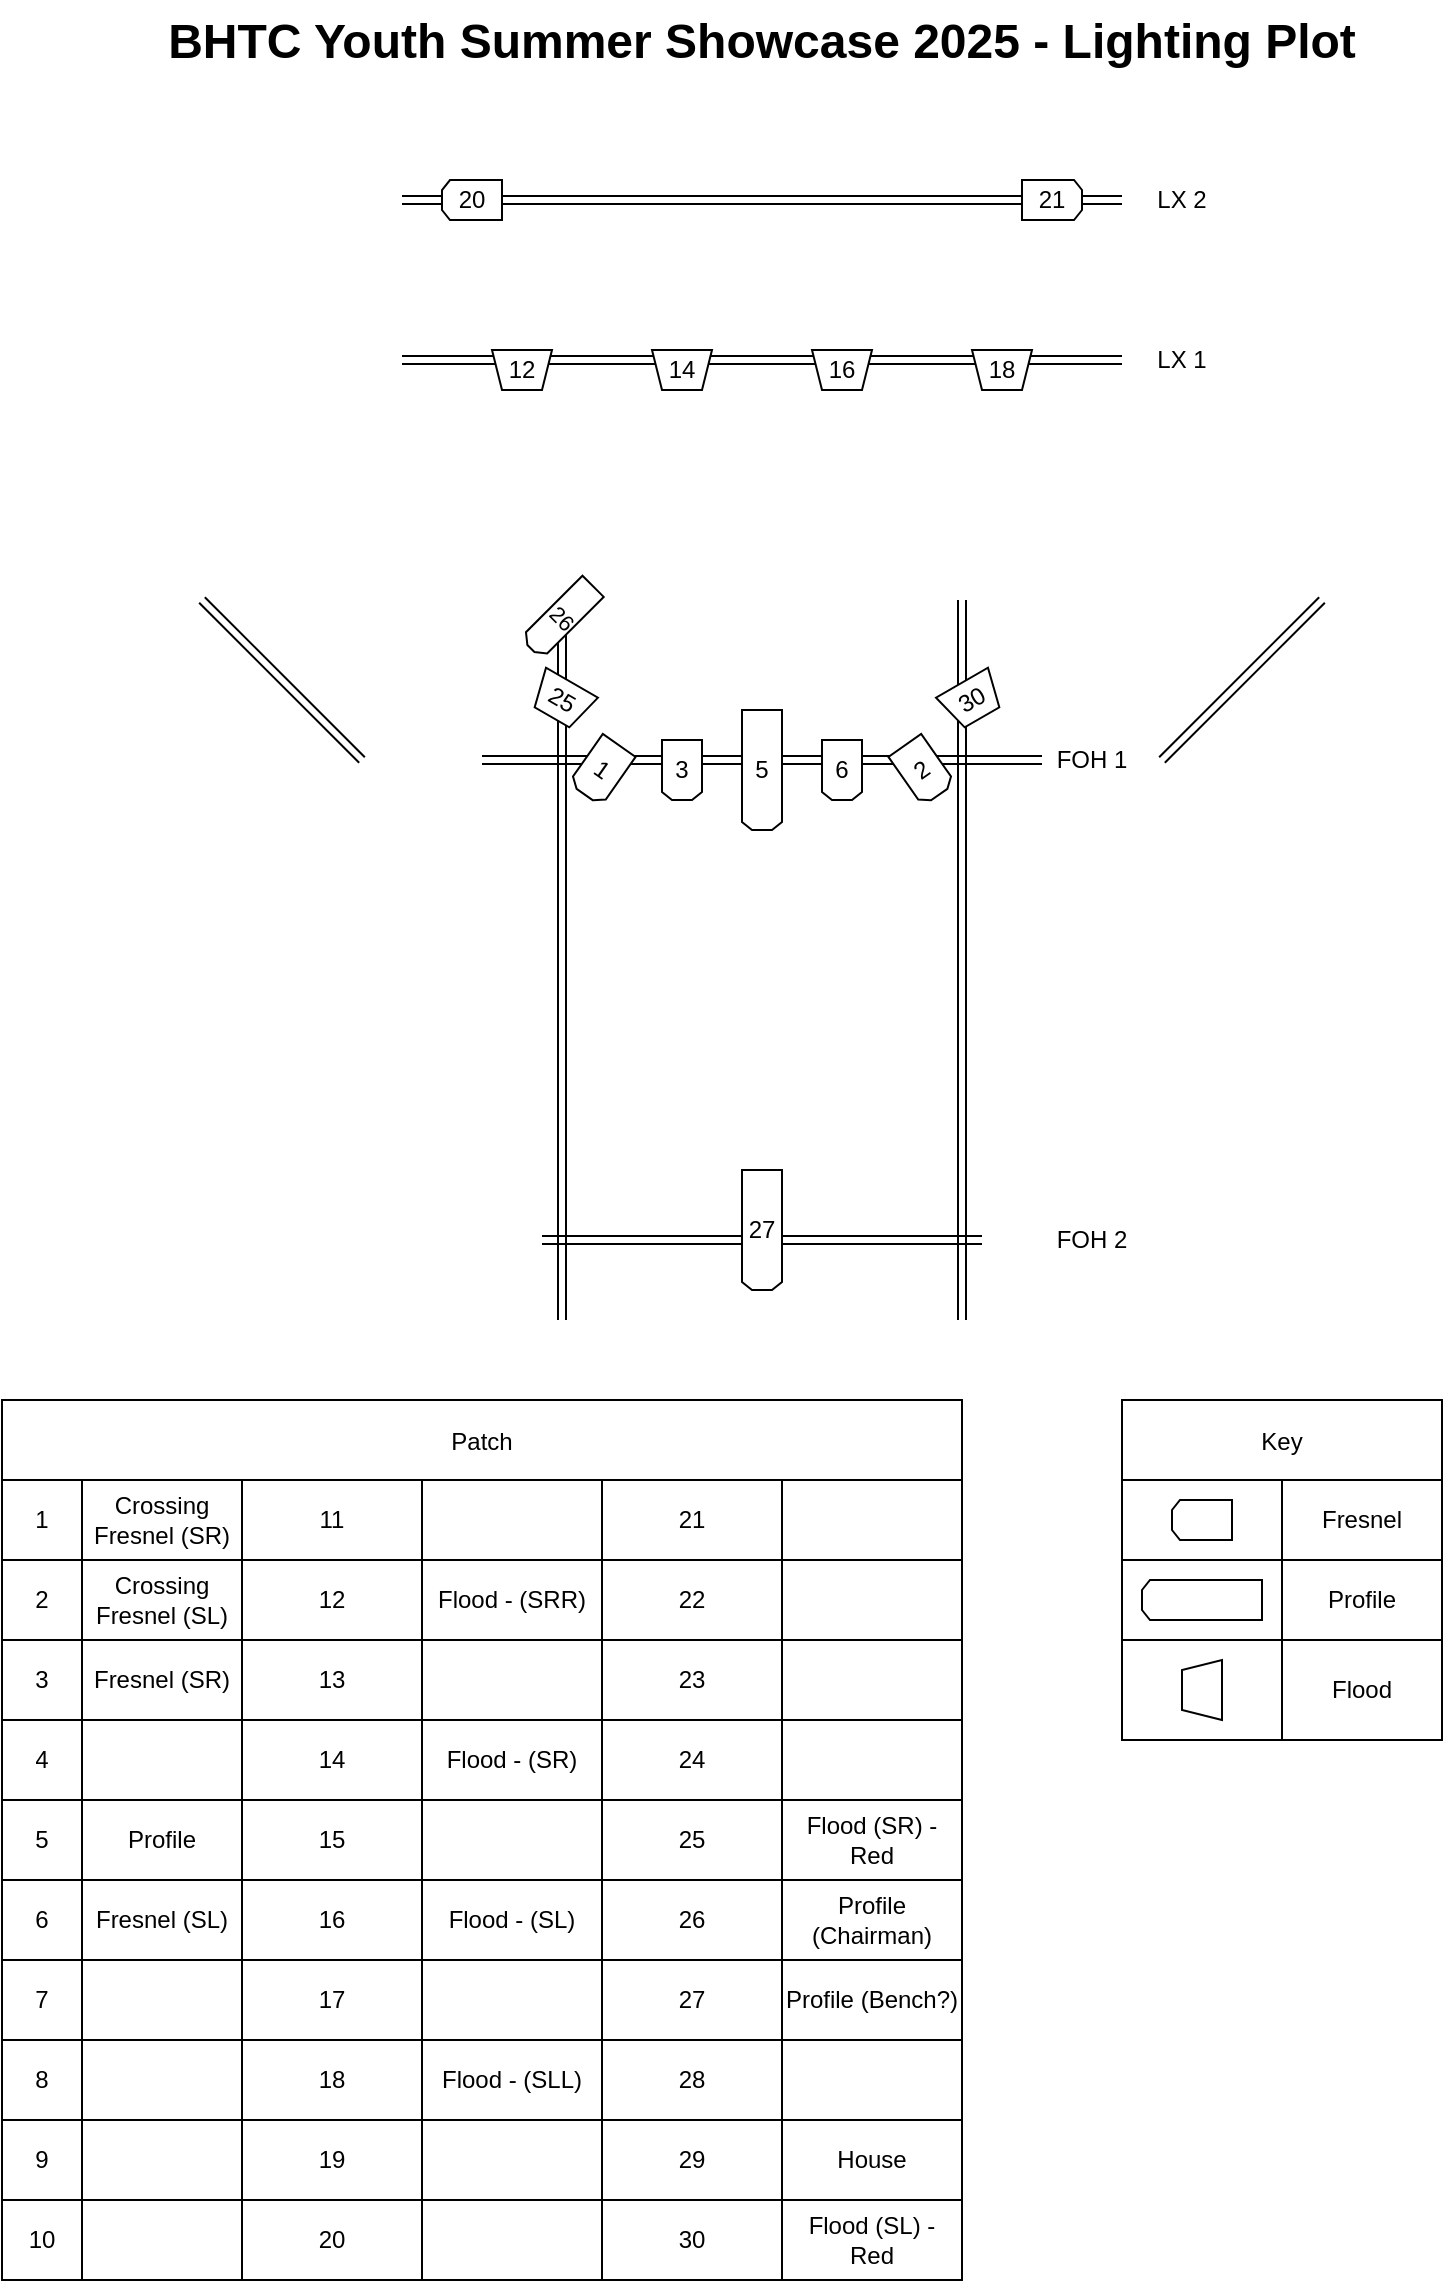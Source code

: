<mxfile version="27.2.0">
  <diagram name="Page-1" id="0cR-pKz7L_kYpNocvQso">
    <mxGraphModel dx="983" dy="546" grid="1" gridSize="5" guides="1" tooltips="1" connect="1" arrows="1" fold="1" page="1" pageScale="1" pageWidth="827" pageHeight="1169" math="0" shadow="0">
      <root>
        <mxCell id="0" />
        <mxCell id="1" parent="0" />
        <mxCell id="gsc3AVZnk_Cv8aVm4X5c-15" value="Key" style="shape=table;startSize=40;container=1;collapsible=0;childLayout=tableLayout;movable=1;resizable=1;rotatable=1;deletable=1;editable=1;locked=0;connectable=1;" parent="1" vertex="1">
          <mxGeometry x="600" y="720" width="160" height="170" as="geometry" />
        </mxCell>
        <mxCell id="gsc3AVZnk_Cv8aVm4X5c-16" value="" style="shape=tableRow;horizontal=0;startSize=0;swimlaneHead=0;swimlaneBody=0;strokeColor=inherit;top=0;left=0;bottom=0;right=0;collapsible=0;dropTarget=0;fillColor=none;points=[[0,0.5],[1,0.5]];portConstraint=eastwest;" parent="gsc3AVZnk_Cv8aVm4X5c-15" vertex="1">
          <mxGeometry y="40" width="160" height="40" as="geometry" />
        </mxCell>
        <mxCell id="gsc3AVZnk_Cv8aVm4X5c-17" value="" style="shape=partialRectangle;html=1;whiteSpace=wrap;connectable=0;strokeColor=inherit;overflow=hidden;fillColor=none;top=0;left=0;bottom=0;right=0;pointerEvents=1;" parent="gsc3AVZnk_Cv8aVm4X5c-16" vertex="1">
          <mxGeometry width="80" height="40" as="geometry">
            <mxRectangle width="80" height="40" as="alternateBounds" />
          </mxGeometry>
        </mxCell>
        <mxCell id="gsc3AVZnk_Cv8aVm4X5c-18" value="Fresnel" style="shape=partialRectangle;html=1;whiteSpace=wrap;connectable=0;strokeColor=inherit;overflow=hidden;fillColor=none;top=0;left=0;bottom=0;right=0;pointerEvents=1;" parent="gsc3AVZnk_Cv8aVm4X5c-16" vertex="1">
          <mxGeometry x="80" width="80" height="40" as="geometry">
            <mxRectangle width="80" height="40" as="alternateBounds" />
          </mxGeometry>
        </mxCell>
        <mxCell id="gsc3AVZnk_Cv8aVm4X5c-19" value="" style="shape=tableRow;horizontal=0;startSize=0;swimlaneHead=0;swimlaneBody=0;strokeColor=inherit;top=0;left=0;bottom=0;right=0;collapsible=0;dropTarget=0;fillColor=none;points=[[0,0.5],[1,0.5]];portConstraint=eastwest;" parent="gsc3AVZnk_Cv8aVm4X5c-15" vertex="1">
          <mxGeometry y="80" width="160" height="40" as="geometry" />
        </mxCell>
        <mxCell id="gsc3AVZnk_Cv8aVm4X5c-20" value="" style="shape=partialRectangle;html=1;whiteSpace=wrap;connectable=0;strokeColor=inherit;overflow=hidden;fillColor=none;top=0;left=0;bottom=0;right=0;pointerEvents=1;" parent="gsc3AVZnk_Cv8aVm4X5c-19" vertex="1">
          <mxGeometry width="80" height="40" as="geometry">
            <mxRectangle width="80" height="40" as="alternateBounds" />
          </mxGeometry>
        </mxCell>
        <mxCell id="gsc3AVZnk_Cv8aVm4X5c-21" value="Profile" style="shape=partialRectangle;html=1;whiteSpace=wrap;connectable=0;strokeColor=inherit;overflow=hidden;fillColor=none;top=0;left=0;bottom=0;right=0;pointerEvents=1;" parent="gsc3AVZnk_Cv8aVm4X5c-19" vertex="1">
          <mxGeometry x="80" width="80" height="40" as="geometry">
            <mxRectangle width="80" height="40" as="alternateBounds" />
          </mxGeometry>
        </mxCell>
        <mxCell id="gsc3AVZnk_Cv8aVm4X5c-22" value="" style="shape=tableRow;horizontal=0;startSize=0;swimlaneHead=0;swimlaneBody=0;strokeColor=inherit;top=0;left=0;bottom=0;right=0;collapsible=0;dropTarget=0;fillColor=none;points=[[0,0.5],[1,0.5]];portConstraint=eastwest;" parent="gsc3AVZnk_Cv8aVm4X5c-15" vertex="1">
          <mxGeometry y="120" width="160" height="50" as="geometry" />
        </mxCell>
        <mxCell id="gsc3AVZnk_Cv8aVm4X5c-23" value="" style="shape=partialRectangle;html=1;whiteSpace=wrap;connectable=0;strokeColor=inherit;overflow=hidden;fillColor=none;top=0;left=0;bottom=0;right=0;pointerEvents=1;" parent="gsc3AVZnk_Cv8aVm4X5c-22" vertex="1">
          <mxGeometry width="80" height="50" as="geometry">
            <mxRectangle width="80" height="50" as="alternateBounds" />
          </mxGeometry>
        </mxCell>
        <mxCell id="gsc3AVZnk_Cv8aVm4X5c-24" value="Flood" style="shape=partialRectangle;html=1;whiteSpace=wrap;connectable=0;strokeColor=inherit;overflow=hidden;fillColor=none;top=0;left=0;bottom=0;right=0;pointerEvents=1;" parent="gsc3AVZnk_Cv8aVm4X5c-22" vertex="1">
          <mxGeometry x="80" width="80" height="50" as="geometry">
            <mxRectangle width="80" height="50" as="alternateBounds" />
          </mxGeometry>
        </mxCell>
        <mxCell id="x30-Vbi91ZwOQs9lhoYy-4" value="" style="edgeStyle=none;orthogonalLoop=1;jettySize=auto;html=1;rounded=0;fontSize=12;curved=1;shape=link;startSize=6;movable=0;resizable=0;rotatable=0;deletable=0;editable=0;locked=1;connectable=0;" parent="1" edge="1">
          <mxGeometry width="120" relative="1" as="geometry">
            <mxPoint x="320" y="680" as="sourcePoint" />
            <mxPoint x="320" y="320" as="targetPoint" />
            <Array as="points" />
          </mxGeometry>
        </mxCell>
        <mxCell id="x30-Vbi91ZwOQs9lhoYy-7" value="" style="edgeStyle=none;orthogonalLoop=1;jettySize=auto;html=1;rounded=0;fontSize=12;curved=1;shape=link;startSize=6;movable=0;resizable=0;rotatable=0;deletable=0;editable=0;locked=1;connectable=0;" parent="1" edge="1">
          <mxGeometry width="120" relative="1" as="geometry">
            <mxPoint x="520" y="680" as="sourcePoint" />
            <mxPoint x="520" y="320" as="targetPoint" />
            <Array as="points">
              <mxPoint x="520" y="500" />
            </Array>
          </mxGeometry>
        </mxCell>
        <mxCell id="x30-Vbi91ZwOQs9lhoYy-10" value="" style="edgeStyle=none;orthogonalLoop=1;jettySize=auto;html=1;rounded=0;fontSize=12;curved=1;shape=link;startSize=6;movable=0;resizable=0;rotatable=0;deletable=0;editable=0;locked=1;connectable=0;" parent="1" edge="1">
          <mxGeometry width="120" relative="1" as="geometry">
            <mxPoint x="560" y="400" as="sourcePoint" />
            <mxPoint x="280" y="400" as="targetPoint" />
            <Array as="points">
              <mxPoint x="414" y="400" />
            </Array>
          </mxGeometry>
        </mxCell>
        <mxCell id="x30-Vbi91ZwOQs9lhoYy-11" value="" style="edgeStyle=none;orthogonalLoop=1;jettySize=auto;html=1;rounded=0;fontSize=12;curved=1;shape=link;startSize=6;movable=0;resizable=0;rotatable=0;deletable=0;editable=0;locked=1;connectable=0;" parent="1" edge="1">
          <mxGeometry width="120" relative="1" as="geometry">
            <mxPoint x="530" y="640" as="sourcePoint" />
            <mxPoint x="310" y="640" as="targetPoint" />
            <Array as="points">
              <mxPoint x="414" y="640" />
            </Array>
          </mxGeometry>
        </mxCell>
        <mxCell id="TmjBKtmBgoDeZt3z3jt7-1" value="" style="edgeStyle=none;orthogonalLoop=1;jettySize=auto;html=1;rounded=0;fontSize=12;curved=1;shape=link;startSize=6;movable=0;resizable=0;rotatable=0;deletable=0;editable=0;locked=1;connectable=0;" parent="1" edge="1">
          <mxGeometry width="120" relative="1" as="geometry">
            <mxPoint x="600" y="200" as="sourcePoint" />
            <mxPoint x="240" y="200" as="targetPoint" />
            <Array as="points">
              <mxPoint x="464" y="200" />
            </Array>
          </mxGeometry>
        </mxCell>
        <mxCell id="VJrF4VuwuTOzUl-eug8C-1" value="" style="edgeStyle=none;orthogonalLoop=1;jettySize=auto;html=1;rounded=0;fontSize=12;curved=1;shape=link;startSize=6;movable=0;resizable=0;rotatable=0;deletable=0;editable=0;locked=1;connectable=0;" parent="1" edge="1">
          <mxGeometry width="120" relative="1" as="geometry">
            <mxPoint x="600" y="120" as="sourcePoint" />
            <mxPoint x="240" y="120" as="targetPoint" />
            <Array as="points">
              <mxPoint x="464" y="120" />
            </Array>
          </mxGeometry>
        </mxCell>
        <mxCell id="VJrF4VuwuTOzUl-eug8C-2" value="" style="edgeStyle=none;orthogonalLoop=1;jettySize=auto;html=1;rounded=0;fontSize=12;curved=1;shape=link;startSize=6;movable=0;resizable=0;rotatable=0;deletable=0;editable=0;locked=1;connectable=0;" parent="1" edge="1">
          <mxGeometry width="120" relative="1" as="geometry">
            <mxPoint x="700" y="320" as="sourcePoint" />
            <mxPoint x="620" y="400" as="targetPoint" />
            <Array as="points" />
          </mxGeometry>
        </mxCell>
        <mxCell id="VJrF4VuwuTOzUl-eug8C-3" value="" style="edgeStyle=none;orthogonalLoop=1;jettySize=auto;html=1;rounded=0;fontSize=12;curved=1;shape=link;startSize=6;movable=0;resizable=0;rotatable=0;deletable=0;editable=0;locked=1;connectable=0;" parent="1" edge="1">
          <mxGeometry width="120" relative="1" as="geometry">
            <mxPoint x="140" y="320" as="sourcePoint" />
            <mxPoint x="220" y="400" as="targetPoint" />
            <Array as="points" />
          </mxGeometry>
        </mxCell>
        <mxCell id="VJrF4VuwuTOzUl-eug8C-97" value="Patch" style="shape=table;startSize=40;container=1;collapsible=0;childLayout=tableLayout;movable=1;resizable=1;rotatable=1;deletable=1;editable=1;locked=0;connectable=1;" parent="1" vertex="1">
          <mxGeometry x="40" y="720.0" width="480" height="440.0" as="geometry" />
        </mxCell>
        <mxCell id="VJrF4VuwuTOzUl-eug8C-98" value="" style="shape=tableRow;horizontal=0;startSize=0;swimlaneHead=0;swimlaneBody=0;strokeColor=inherit;top=0;left=0;bottom=0;right=0;collapsible=0;dropTarget=0;fillColor=none;points=[[0,0.5],[1,0.5]];portConstraint=eastwest;" parent="VJrF4VuwuTOzUl-eug8C-97" vertex="1">
          <mxGeometry y="40" width="480" height="40" as="geometry" />
        </mxCell>
        <mxCell id="VJrF4VuwuTOzUl-eug8C-99" value="1" style="shape=partialRectangle;html=1;whiteSpace=wrap;connectable=0;strokeColor=inherit;overflow=hidden;fillColor=none;top=0;left=0;bottom=0;right=0;pointerEvents=1;" parent="VJrF4VuwuTOzUl-eug8C-98" vertex="1">
          <mxGeometry width="40" height="40" as="geometry">
            <mxRectangle width="40" height="40" as="alternateBounds" />
          </mxGeometry>
        </mxCell>
        <mxCell id="VJrF4VuwuTOzUl-eug8C-100" value="Crossing Fresnel (SR)" style="shape=partialRectangle;html=1;whiteSpace=wrap;connectable=0;strokeColor=inherit;overflow=hidden;fillColor=none;top=0;left=0;bottom=0;right=0;pointerEvents=1;" parent="VJrF4VuwuTOzUl-eug8C-98" vertex="1">
          <mxGeometry x="40" width="80" height="40" as="geometry">
            <mxRectangle width="80" height="40" as="alternateBounds" />
          </mxGeometry>
        </mxCell>
        <mxCell id="uhPALGmHis_ivpPRdaCl-66" value="11" style="shape=partialRectangle;html=1;whiteSpace=wrap;connectable=0;strokeColor=inherit;overflow=hidden;fillColor=none;top=0;left=0;bottom=0;right=0;pointerEvents=1;" parent="VJrF4VuwuTOzUl-eug8C-98" vertex="1">
          <mxGeometry x="120" width="90" height="40" as="geometry">
            <mxRectangle width="90" height="40" as="alternateBounds" />
          </mxGeometry>
        </mxCell>
        <mxCell id="uhPALGmHis_ivpPRdaCl-96" style="shape=partialRectangle;html=1;whiteSpace=wrap;connectable=1;strokeColor=inherit;overflow=hidden;fillColor=none;top=0;left=0;bottom=0;right=0;pointerEvents=1;movable=1;resizable=1;rotatable=1;deletable=1;editable=1;locked=0;" parent="VJrF4VuwuTOzUl-eug8C-98" vertex="1">
          <mxGeometry x="210" width="90" height="40" as="geometry">
            <mxRectangle width="90" height="40" as="alternateBounds" />
          </mxGeometry>
        </mxCell>
        <mxCell id="uhPALGmHis_ivpPRdaCl-86" value="21" style="shape=partialRectangle;html=1;whiteSpace=wrap;connectable=0;strokeColor=inherit;overflow=hidden;fillColor=none;top=0;left=0;bottom=0;right=0;pointerEvents=1;" parent="VJrF4VuwuTOzUl-eug8C-98" vertex="1">
          <mxGeometry x="300" width="90" height="40" as="geometry">
            <mxRectangle width="90" height="40" as="alternateBounds" />
          </mxGeometry>
        </mxCell>
        <mxCell id="uhPALGmHis_ivpPRdaCl-76" style="shape=partialRectangle;html=1;whiteSpace=wrap;connectable=0;strokeColor=inherit;overflow=hidden;fillColor=none;top=0;left=0;bottom=0;right=0;pointerEvents=1;" parent="VJrF4VuwuTOzUl-eug8C-98" vertex="1">
          <mxGeometry x="390" width="90" height="40" as="geometry">
            <mxRectangle width="90" height="40" as="alternateBounds" />
          </mxGeometry>
        </mxCell>
        <mxCell id="VJrF4VuwuTOzUl-eug8C-101" value="" style="shape=tableRow;horizontal=0;startSize=0;swimlaneHead=0;swimlaneBody=0;strokeColor=inherit;top=0;left=0;bottom=0;right=0;collapsible=0;dropTarget=0;fillColor=none;points=[[0,0.5],[1,0.5]];portConstraint=eastwest;" parent="VJrF4VuwuTOzUl-eug8C-97" vertex="1">
          <mxGeometry y="80" width="480" height="40" as="geometry" />
        </mxCell>
        <mxCell id="VJrF4VuwuTOzUl-eug8C-102" value="2" style="shape=partialRectangle;html=1;whiteSpace=wrap;connectable=0;strokeColor=inherit;overflow=hidden;fillColor=none;top=0;left=0;bottom=0;right=0;pointerEvents=1;" parent="VJrF4VuwuTOzUl-eug8C-101" vertex="1">
          <mxGeometry width="40" height="40" as="geometry">
            <mxRectangle width="40" height="40" as="alternateBounds" />
          </mxGeometry>
        </mxCell>
        <mxCell id="VJrF4VuwuTOzUl-eug8C-103" value="Crossing Fresnel (SL)" style="shape=partialRectangle;html=1;whiteSpace=wrap;connectable=0;strokeColor=inherit;overflow=hidden;fillColor=none;top=0;left=0;bottom=0;right=0;pointerEvents=1;" parent="VJrF4VuwuTOzUl-eug8C-101" vertex="1">
          <mxGeometry x="40" width="80" height="40" as="geometry">
            <mxRectangle width="80" height="40" as="alternateBounds" />
          </mxGeometry>
        </mxCell>
        <mxCell id="uhPALGmHis_ivpPRdaCl-67" value="12" style="shape=partialRectangle;html=1;whiteSpace=wrap;connectable=0;strokeColor=inherit;overflow=hidden;fillColor=none;top=0;left=0;bottom=0;right=0;pointerEvents=1;" parent="VJrF4VuwuTOzUl-eug8C-101" vertex="1">
          <mxGeometry x="120" width="90" height="40" as="geometry">
            <mxRectangle width="90" height="40" as="alternateBounds" />
          </mxGeometry>
        </mxCell>
        <mxCell id="uhPALGmHis_ivpPRdaCl-97" value="Flood - (SRR)" style="shape=partialRectangle;html=1;whiteSpace=wrap;connectable=0;strokeColor=inherit;overflow=hidden;fillColor=none;top=0;left=0;bottom=0;right=0;pointerEvents=1;" parent="VJrF4VuwuTOzUl-eug8C-101" vertex="1">
          <mxGeometry x="210" width="90" height="40" as="geometry">
            <mxRectangle width="90" height="40" as="alternateBounds" />
          </mxGeometry>
        </mxCell>
        <mxCell id="uhPALGmHis_ivpPRdaCl-87" value="22" style="shape=partialRectangle;html=1;whiteSpace=wrap;connectable=0;strokeColor=inherit;overflow=hidden;fillColor=none;top=0;left=0;bottom=0;right=0;pointerEvents=1;" parent="VJrF4VuwuTOzUl-eug8C-101" vertex="1">
          <mxGeometry x="300" width="90" height="40" as="geometry">
            <mxRectangle width="90" height="40" as="alternateBounds" />
          </mxGeometry>
        </mxCell>
        <mxCell id="uhPALGmHis_ivpPRdaCl-77" style="shape=partialRectangle;html=1;whiteSpace=wrap;connectable=0;strokeColor=inherit;overflow=hidden;fillColor=none;top=0;left=0;bottom=0;right=0;pointerEvents=1;" parent="VJrF4VuwuTOzUl-eug8C-101" vertex="1">
          <mxGeometry x="390" width="90" height="40" as="geometry">
            <mxRectangle width="90" height="40" as="alternateBounds" />
          </mxGeometry>
        </mxCell>
        <mxCell id="VJrF4VuwuTOzUl-eug8C-104" value="" style="shape=tableRow;horizontal=0;startSize=0;swimlaneHead=0;swimlaneBody=0;strokeColor=inherit;top=0;left=0;bottom=0;right=0;collapsible=0;dropTarget=0;fillColor=none;points=[[0,0.5],[1,0.5]];portConstraint=eastwest;" parent="VJrF4VuwuTOzUl-eug8C-97" vertex="1">
          <mxGeometry y="120" width="480" height="40" as="geometry" />
        </mxCell>
        <mxCell id="VJrF4VuwuTOzUl-eug8C-105" value="3" style="shape=partialRectangle;html=1;whiteSpace=wrap;connectable=0;strokeColor=inherit;overflow=hidden;fillColor=none;top=0;left=0;bottom=0;right=0;pointerEvents=1;" parent="VJrF4VuwuTOzUl-eug8C-104" vertex="1">
          <mxGeometry width="40" height="40" as="geometry">
            <mxRectangle width="40" height="40" as="alternateBounds" />
          </mxGeometry>
        </mxCell>
        <mxCell id="VJrF4VuwuTOzUl-eug8C-106" value="Fresnel (SR)" style="shape=partialRectangle;html=1;whiteSpace=wrap;connectable=0;strokeColor=inherit;overflow=hidden;fillColor=none;top=0;left=0;bottom=0;right=0;pointerEvents=1;" parent="VJrF4VuwuTOzUl-eug8C-104" vertex="1">
          <mxGeometry x="40" width="80" height="40" as="geometry">
            <mxRectangle width="80" height="40" as="alternateBounds" />
          </mxGeometry>
        </mxCell>
        <mxCell id="uhPALGmHis_ivpPRdaCl-68" value="13" style="shape=partialRectangle;html=1;whiteSpace=wrap;connectable=0;strokeColor=inherit;overflow=hidden;fillColor=none;top=0;left=0;bottom=0;right=0;pointerEvents=1;" parent="VJrF4VuwuTOzUl-eug8C-104" vertex="1">
          <mxGeometry x="120" width="90" height="40" as="geometry">
            <mxRectangle width="90" height="40" as="alternateBounds" />
          </mxGeometry>
        </mxCell>
        <mxCell id="uhPALGmHis_ivpPRdaCl-98" value="" style="shape=partialRectangle;html=1;whiteSpace=wrap;connectable=0;strokeColor=inherit;overflow=hidden;fillColor=none;top=0;left=0;bottom=0;right=0;pointerEvents=1;" parent="VJrF4VuwuTOzUl-eug8C-104" vertex="1">
          <mxGeometry x="210" width="90" height="40" as="geometry">
            <mxRectangle width="90" height="40" as="alternateBounds" />
          </mxGeometry>
        </mxCell>
        <mxCell id="uhPALGmHis_ivpPRdaCl-88" value="23" style="shape=partialRectangle;html=1;whiteSpace=wrap;connectable=0;strokeColor=inherit;overflow=hidden;fillColor=none;top=0;left=0;bottom=0;right=0;pointerEvents=1;" parent="VJrF4VuwuTOzUl-eug8C-104" vertex="1">
          <mxGeometry x="300" width="90" height="40" as="geometry">
            <mxRectangle width="90" height="40" as="alternateBounds" />
          </mxGeometry>
        </mxCell>
        <mxCell id="uhPALGmHis_ivpPRdaCl-78" style="shape=partialRectangle;html=1;whiteSpace=wrap;connectable=0;strokeColor=inherit;overflow=hidden;fillColor=none;top=0;left=0;bottom=0;right=0;pointerEvents=1;" parent="VJrF4VuwuTOzUl-eug8C-104" vertex="1">
          <mxGeometry x="390" width="90" height="40" as="geometry">
            <mxRectangle width="90" height="40" as="alternateBounds" />
          </mxGeometry>
        </mxCell>
        <mxCell id="VJrF4VuwuTOzUl-eug8C-107" value="" style="shape=tableRow;horizontal=0;startSize=0;swimlaneHead=0;swimlaneBody=0;strokeColor=inherit;top=0;left=0;bottom=0;right=0;collapsible=0;dropTarget=0;fillColor=none;points=[[0,0.5],[1,0.5]];portConstraint=eastwest;" parent="VJrF4VuwuTOzUl-eug8C-97" vertex="1">
          <mxGeometry y="160" width="480" height="40" as="geometry" />
        </mxCell>
        <mxCell id="VJrF4VuwuTOzUl-eug8C-108" value="4" style="shape=partialRectangle;html=1;whiteSpace=wrap;connectable=0;strokeColor=inherit;overflow=hidden;fillColor=none;top=0;left=0;bottom=0;right=0;pointerEvents=1;" parent="VJrF4VuwuTOzUl-eug8C-107" vertex="1">
          <mxGeometry width="40" height="40" as="geometry">
            <mxRectangle width="40" height="40" as="alternateBounds" />
          </mxGeometry>
        </mxCell>
        <mxCell id="VJrF4VuwuTOzUl-eug8C-109" value="" style="shape=partialRectangle;html=1;whiteSpace=wrap;connectable=0;strokeColor=inherit;overflow=hidden;fillColor=none;top=0;left=0;bottom=0;right=0;pointerEvents=1;" parent="VJrF4VuwuTOzUl-eug8C-107" vertex="1">
          <mxGeometry x="40" width="80" height="40" as="geometry">
            <mxRectangle width="80" height="40" as="alternateBounds" />
          </mxGeometry>
        </mxCell>
        <mxCell id="uhPALGmHis_ivpPRdaCl-69" value="14" style="shape=partialRectangle;html=1;whiteSpace=wrap;connectable=0;strokeColor=inherit;overflow=hidden;fillColor=none;top=0;left=0;bottom=0;right=0;pointerEvents=1;" parent="VJrF4VuwuTOzUl-eug8C-107" vertex="1">
          <mxGeometry x="120" width="90" height="40" as="geometry">
            <mxRectangle width="90" height="40" as="alternateBounds" />
          </mxGeometry>
        </mxCell>
        <mxCell id="uhPALGmHis_ivpPRdaCl-99" value="Flood - (SR)" style="shape=partialRectangle;html=1;whiteSpace=wrap;connectable=0;strokeColor=inherit;overflow=hidden;fillColor=none;top=0;left=0;bottom=0;right=0;pointerEvents=1;" parent="VJrF4VuwuTOzUl-eug8C-107" vertex="1">
          <mxGeometry x="210" width="90" height="40" as="geometry">
            <mxRectangle width="90" height="40" as="alternateBounds" />
          </mxGeometry>
        </mxCell>
        <mxCell id="uhPALGmHis_ivpPRdaCl-89" value="24" style="shape=partialRectangle;html=1;whiteSpace=wrap;connectable=0;strokeColor=inherit;overflow=hidden;fillColor=none;top=0;left=0;bottom=0;right=0;pointerEvents=1;" parent="VJrF4VuwuTOzUl-eug8C-107" vertex="1">
          <mxGeometry x="300" width="90" height="40" as="geometry">
            <mxRectangle width="90" height="40" as="alternateBounds" />
          </mxGeometry>
        </mxCell>
        <mxCell id="uhPALGmHis_ivpPRdaCl-79" style="shape=partialRectangle;html=1;whiteSpace=wrap;connectable=0;strokeColor=inherit;overflow=hidden;fillColor=none;top=0;left=0;bottom=0;right=0;pointerEvents=1;" parent="VJrF4VuwuTOzUl-eug8C-107" vertex="1">
          <mxGeometry x="390" width="90" height="40" as="geometry">
            <mxRectangle width="90" height="40" as="alternateBounds" />
          </mxGeometry>
        </mxCell>
        <mxCell id="VJrF4VuwuTOzUl-eug8C-110" value="" style="shape=tableRow;horizontal=0;startSize=0;swimlaneHead=0;swimlaneBody=0;strokeColor=inherit;top=0;left=0;bottom=0;right=0;collapsible=0;dropTarget=0;fillColor=none;points=[[0,0.5],[1,0.5]];portConstraint=eastwest;" parent="VJrF4VuwuTOzUl-eug8C-97" vertex="1">
          <mxGeometry y="200" width="480" height="40" as="geometry" />
        </mxCell>
        <mxCell id="VJrF4VuwuTOzUl-eug8C-111" value="5" style="shape=partialRectangle;html=1;whiteSpace=wrap;connectable=0;strokeColor=inherit;overflow=hidden;fillColor=none;top=0;left=0;bottom=0;right=0;pointerEvents=1;" parent="VJrF4VuwuTOzUl-eug8C-110" vertex="1">
          <mxGeometry width="40" height="40" as="geometry">
            <mxRectangle width="40" height="40" as="alternateBounds" />
          </mxGeometry>
        </mxCell>
        <mxCell id="VJrF4VuwuTOzUl-eug8C-112" value="Profile" style="shape=partialRectangle;html=1;whiteSpace=wrap;connectable=0;strokeColor=inherit;overflow=hidden;fillColor=none;top=0;left=0;bottom=0;right=0;pointerEvents=1;" parent="VJrF4VuwuTOzUl-eug8C-110" vertex="1">
          <mxGeometry x="40" width="80" height="40" as="geometry">
            <mxRectangle width="80" height="40" as="alternateBounds" />
          </mxGeometry>
        </mxCell>
        <mxCell id="uhPALGmHis_ivpPRdaCl-70" value="15" style="shape=partialRectangle;html=1;whiteSpace=wrap;connectable=0;strokeColor=inherit;overflow=hidden;fillColor=none;top=0;left=0;bottom=0;right=0;pointerEvents=1;" parent="VJrF4VuwuTOzUl-eug8C-110" vertex="1">
          <mxGeometry x="120" width="90" height="40" as="geometry">
            <mxRectangle width="90" height="40" as="alternateBounds" />
          </mxGeometry>
        </mxCell>
        <mxCell id="uhPALGmHis_ivpPRdaCl-100" value="" style="shape=partialRectangle;html=1;whiteSpace=wrap;connectable=0;strokeColor=inherit;overflow=hidden;fillColor=none;top=0;left=0;bottom=0;right=0;pointerEvents=1;" parent="VJrF4VuwuTOzUl-eug8C-110" vertex="1">
          <mxGeometry x="210" width="90" height="40" as="geometry">
            <mxRectangle width="90" height="40" as="alternateBounds" />
          </mxGeometry>
        </mxCell>
        <mxCell id="uhPALGmHis_ivpPRdaCl-90" value="25" style="shape=partialRectangle;html=1;whiteSpace=wrap;connectable=0;strokeColor=inherit;overflow=hidden;fillColor=none;top=0;left=0;bottom=0;right=0;pointerEvents=1;" parent="VJrF4VuwuTOzUl-eug8C-110" vertex="1">
          <mxGeometry x="300" width="90" height="40" as="geometry">
            <mxRectangle width="90" height="40" as="alternateBounds" />
          </mxGeometry>
        </mxCell>
        <mxCell id="uhPALGmHis_ivpPRdaCl-80" value="Flood (SR) - Red" style="shape=partialRectangle;html=1;whiteSpace=wrap;connectable=0;strokeColor=inherit;overflow=hidden;fillColor=none;top=0;left=0;bottom=0;right=0;pointerEvents=1;" parent="VJrF4VuwuTOzUl-eug8C-110" vertex="1">
          <mxGeometry x="390" width="90" height="40" as="geometry">
            <mxRectangle width="90" height="40" as="alternateBounds" />
          </mxGeometry>
        </mxCell>
        <mxCell id="VJrF4VuwuTOzUl-eug8C-113" value="" style="shape=tableRow;horizontal=0;startSize=0;swimlaneHead=0;swimlaneBody=0;strokeColor=inherit;top=0;left=0;bottom=0;right=0;collapsible=0;dropTarget=0;fillColor=none;points=[[0,0.5],[1,0.5]];portConstraint=eastwest;" parent="VJrF4VuwuTOzUl-eug8C-97" vertex="1">
          <mxGeometry y="240" width="480" height="40" as="geometry" />
        </mxCell>
        <mxCell id="VJrF4VuwuTOzUl-eug8C-114" value="6" style="shape=partialRectangle;html=1;whiteSpace=wrap;connectable=0;strokeColor=inherit;overflow=hidden;fillColor=none;top=0;left=0;bottom=0;right=0;pointerEvents=1;" parent="VJrF4VuwuTOzUl-eug8C-113" vertex="1">
          <mxGeometry width="40" height="40" as="geometry">
            <mxRectangle width="40" height="40" as="alternateBounds" />
          </mxGeometry>
        </mxCell>
        <mxCell id="VJrF4VuwuTOzUl-eug8C-115" value="Fresnel (SL)" style="shape=partialRectangle;html=1;whiteSpace=wrap;connectable=0;strokeColor=inherit;overflow=hidden;fillColor=none;top=0;left=0;bottom=0;right=0;pointerEvents=1;" parent="VJrF4VuwuTOzUl-eug8C-113" vertex="1">
          <mxGeometry x="40" width="80" height="40" as="geometry">
            <mxRectangle width="80" height="40" as="alternateBounds" />
          </mxGeometry>
        </mxCell>
        <mxCell id="uhPALGmHis_ivpPRdaCl-71" value="16" style="shape=partialRectangle;html=1;whiteSpace=wrap;connectable=0;strokeColor=inherit;overflow=hidden;fillColor=none;top=0;left=0;bottom=0;right=0;pointerEvents=1;" parent="VJrF4VuwuTOzUl-eug8C-113" vertex="1">
          <mxGeometry x="120" width="90" height="40" as="geometry">
            <mxRectangle width="90" height="40" as="alternateBounds" />
          </mxGeometry>
        </mxCell>
        <mxCell id="uhPALGmHis_ivpPRdaCl-101" value="Flood - (SL)" style="shape=partialRectangle;html=1;whiteSpace=wrap;connectable=0;strokeColor=inherit;overflow=hidden;fillColor=none;top=0;left=0;bottom=0;right=0;pointerEvents=1;" parent="VJrF4VuwuTOzUl-eug8C-113" vertex="1">
          <mxGeometry x="210" width="90" height="40" as="geometry">
            <mxRectangle width="90" height="40" as="alternateBounds" />
          </mxGeometry>
        </mxCell>
        <mxCell id="uhPALGmHis_ivpPRdaCl-91" value="26" style="shape=partialRectangle;html=1;whiteSpace=wrap;connectable=0;strokeColor=inherit;overflow=hidden;fillColor=none;top=0;left=0;bottom=0;right=0;pointerEvents=1;" parent="VJrF4VuwuTOzUl-eug8C-113" vertex="1">
          <mxGeometry x="300" width="90" height="40" as="geometry">
            <mxRectangle width="90" height="40" as="alternateBounds" />
          </mxGeometry>
        </mxCell>
        <mxCell id="uhPALGmHis_ivpPRdaCl-81" value="Profile (Chairman)" style="shape=partialRectangle;html=1;whiteSpace=wrap;connectable=0;strokeColor=inherit;overflow=hidden;fillColor=none;top=0;left=0;bottom=0;right=0;pointerEvents=1;" parent="VJrF4VuwuTOzUl-eug8C-113" vertex="1">
          <mxGeometry x="390" width="90" height="40" as="geometry">
            <mxRectangle width="90" height="40" as="alternateBounds" />
          </mxGeometry>
        </mxCell>
        <mxCell id="VJrF4VuwuTOzUl-eug8C-116" value="" style="shape=tableRow;horizontal=0;startSize=0;swimlaneHead=0;swimlaneBody=0;strokeColor=inherit;top=0;left=0;bottom=0;right=0;collapsible=0;dropTarget=0;fillColor=none;points=[[0,0.5],[1,0.5]];portConstraint=eastwest;" parent="VJrF4VuwuTOzUl-eug8C-97" vertex="1">
          <mxGeometry y="280" width="480" height="40" as="geometry" />
        </mxCell>
        <mxCell id="VJrF4VuwuTOzUl-eug8C-117" value="7" style="shape=partialRectangle;html=1;whiteSpace=wrap;connectable=0;strokeColor=inherit;overflow=hidden;fillColor=none;top=0;left=0;bottom=0;right=0;pointerEvents=1;" parent="VJrF4VuwuTOzUl-eug8C-116" vertex="1">
          <mxGeometry width="40" height="40" as="geometry">
            <mxRectangle width="40" height="40" as="alternateBounds" />
          </mxGeometry>
        </mxCell>
        <mxCell id="VJrF4VuwuTOzUl-eug8C-118" value="" style="shape=partialRectangle;html=1;whiteSpace=wrap;connectable=0;strokeColor=inherit;overflow=hidden;fillColor=none;top=0;left=0;bottom=0;right=0;pointerEvents=1;" parent="VJrF4VuwuTOzUl-eug8C-116" vertex="1">
          <mxGeometry x="40" width="80" height="40" as="geometry">
            <mxRectangle width="80" height="40" as="alternateBounds" />
          </mxGeometry>
        </mxCell>
        <mxCell id="uhPALGmHis_ivpPRdaCl-72" value="17" style="shape=partialRectangle;html=1;whiteSpace=wrap;connectable=0;strokeColor=inherit;overflow=hidden;fillColor=none;top=0;left=0;bottom=0;right=0;pointerEvents=1;" parent="VJrF4VuwuTOzUl-eug8C-116" vertex="1">
          <mxGeometry x="120" width="90" height="40" as="geometry">
            <mxRectangle width="90" height="40" as="alternateBounds" />
          </mxGeometry>
        </mxCell>
        <mxCell id="uhPALGmHis_ivpPRdaCl-102" value="" style="shape=partialRectangle;html=1;whiteSpace=wrap;connectable=0;strokeColor=inherit;overflow=hidden;fillColor=none;top=0;left=0;bottom=0;right=0;pointerEvents=1;" parent="VJrF4VuwuTOzUl-eug8C-116" vertex="1">
          <mxGeometry x="210" width="90" height="40" as="geometry">
            <mxRectangle width="90" height="40" as="alternateBounds" />
          </mxGeometry>
        </mxCell>
        <mxCell id="uhPALGmHis_ivpPRdaCl-92" value="27" style="shape=partialRectangle;html=1;whiteSpace=wrap;connectable=0;strokeColor=inherit;overflow=hidden;fillColor=none;top=0;left=0;bottom=0;right=0;pointerEvents=1;" parent="VJrF4VuwuTOzUl-eug8C-116" vertex="1">
          <mxGeometry x="300" width="90" height="40" as="geometry">
            <mxRectangle width="90" height="40" as="alternateBounds" />
          </mxGeometry>
        </mxCell>
        <mxCell id="uhPALGmHis_ivpPRdaCl-82" value="Profile (Bench?)" style="shape=partialRectangle;html=1;whiteSpace=wrap;connectable=0;strokeColor=inherit;overflow=hidden;fillColor=none;top=0;left=0;bottom=0;right=0;pointerEvents=1;" parent="VJrF4VuwuTOzUl-eug8C-116" vertex="1">
          <mxGeometry x="390" width="90" height="40" as="geometry">
            <mxRectangle width="90" height="40" as="alternateBounds" />
          </mxGeometry>
        </mxCell>
        <mxCell id="VJrF4VuwuTOzUl-eug8C-119" value="" style="shape=tableRow;horizontal=0;startSize=0;swimlaneHead=0;swimlaneBody=0;strokeColor=inherit;top=0;left=0;bottom=0;right=0;collapsible=0;dropTarget=0;fillColor=none;points=[[0,0.5],[1,0.5]];portConstraint=eastwest;" parent="VJrF4VuwuTOzUl-eug8C-97" vertex="1">
          <mxGeometry y="320" width="480" height="40" as="geometry" />
        </mxCell>
        <mxCell id="VJrF4VuwuTOzUl-eug8C-120" value="8" style="shape=partialRectangle;html=1;whiteSpace=wrap;connectable=0;strokeColor=inherit;overflow=hidden;fillColor=none;top=0;left=0;bottom=0;right=0;pointerEvents=1;" parent="VJrF4VuwuTOzUl-eug8C-119" vertex="1">
          <mxGeometry width="40" height="40" as="geometry">
            <mxRectangle width="40" height="40" as="alternateBounds" />
          </mxGeometry>
        </mxCell>
        <mxCell id="VJrF4VuwuTOzUl-eug8C-121" value="" style="shape=partialRectangle;html=1;whiteSpace=wrap;connectable=0;strokeColor=inherit;overflow=hidden;fillColor=none;top=0;left=0;bottom=0;right=0;pointerEvents=1;" parent="VJrF4VuwuTOzUl-eug8C-119" vertex="1">
          <mxGeometry x="40" width="80" height="40" as="geometry">
            <mxRectangle width="80" height="40" as="alternateBounds" />
          </mxGeometry>
        </mxCell>
        <mxCell id="uhPALGmHis_ivpPRdaCl-73" value="18" style="shape=partialRectangle;html=1;whiteSpace=wrap;connectable=0;strokeColor=inherit;overflow=hidden;fillColor=none;top=0;left=0;bottom=0;right=0;pointerEvents=1;" parent="VJrF4VuwuTOzUl-eug8C-119" vertex="1">
          <mxGeometry x="120" width="90" height="40" as="geometry">
            <mxRectangle width="90" height="40" as="alternateBounds" />
          </mxGeometry>
        </mxCell>
        <mxCell id="uhPALGmHis_ivpPRdaCl-103" value="Flood - (SLL)" style="shape=partialRectangle;html=1;whiteSpace=wrap;connectable=0;strokeColor=inherit;overflow=hidden;fillColor=none;top=0;left=0;bottom=0;right=0;pointerEvents=1;" parent="VJrF4VuwuTOzUl-eug8C-119" vertex="1">
          <mxGeometry x="210" width="90" height="40" as="geometry">
            <mxRectangle width="90" height="40" as="alternateBounds" />
          </mxGeometry>
        </mxCell>
        <mxCell id="uhPALGmHis_ivpPRdaCl-93" value="28" style="shape=partialRectangle;html=1;whiteSpace=wrap;connectable=0;strokeColor=inherit;overflow=hidden;fillColor=none;top=0;left=0;bottom=0;right=0;pointerEvents=1;" parent="VJrF4VuwuTOzUl-eug8C-119" vertex="1">
          <mxGeometry x="300" width="90" height="40" as="geometry">
            <mxRectangle width="90" height="40" as="alternateBounds" />
          </mxGeometry>
        </mxCell>
        <mxCell id="uhPALGmHis_ivpPRdaCl-83" style="shape=partialRectangle;html=1;whiteSpace=wrap;connectable=0;strokeColor=inherit;overflow=hidden;fillColor=none;top=0;left=0;bottom=0;right=0;pointerEvents=1;" parent="VJrF4VuwuTOzUl-eug8C-119" vertex="1">
          <mxGeometry x="390" width="90" height="40" as="geometry">
            <mxRectangle width="90" height="40" as="alternateBounds" />
          </mxGeometry>
        </mxCell>
        <mxCell id="VJrF4VuwuTOzUl-eug8C-122" value="" style="shape=tableRow;horizontal=0;startSize=0;swimlaneHead=0;swimlaneBody=0;strokeColor=inherit;top=0;left=0;bottom=0;right=0;collapsible=0;dropTarget=0;fillColor=none;points=[[0,0.5],[1,0.5]];portConstraint=eastwest;" parent="VJrF4VuwuTOzUl-eug8C-97" vertex="1">
          <mxGeometry y="360" width="480" height="40" as="geometry" />
        </mxCell>
        <mxCell id="VJrF4VuwuTOzUl-eug8C-123" value="9" style="shape=partialRectangle;html=1;whiteSpace=wrap;connectable=0;strokeColor=inherit;overflow=hidden;fillColor=none;top=0;left=0;bottom=0;right=0;pointerEvents=1;" parent="VJrF4VuwuTOzUl-eug8C-122" vertex="1">
          <mxGeometry width="40" height="40" as="geometry">
            <mxRectangle width="40" height="40" as="alternateBounds" />
          </mxGeometry>
        </mxCell>
        <mxCell id="VJrF4VuwuTOzUl-eug8C-124" value="" style="shape=partialRectangle;html=1;whiteSpace=wrap;connectable=0;strokeColor=inherit;overflow=hidden;fillColor=none;top=0;left=0;bottom=0;right=0;pointerEvents=1;" parent="VJrF4VuwuTOzUl-eug8C-122" vertex="1">
          <mxGeometry x="40" width="80" height="40" as="geometry">
            <mxRectangle width="80" height="40" as="alternateBounds" />
          </mxGeometry>
        </mxCell>
        <mxCell id="uhPALGmHis_ivpPRdaCl-74" value="19" style="shape=partialRectangle;html=1;whiteSpace=wrap;connectable=0;strokeColor=inherit;overflow=hidden;fillColor=none;top=0;left=0;bottom=0;right=0;pointerEvents=1;" parent="VJrF4VuwuTOzUl-eug8C-122" vertex="1">
          <mxGeometry x="120" width="90" height="40" as="geometry">
            <mxRectangle width="90" height="40" as="alternateBounds" />
          </mxGeometry>
        </mxCell>
        <mxCell id="uhPALGmHis_ivpPRdaCl-104" value="" style="shape=partialRectangle;html=1;whiteSpace=wrap;connectable=0;strokeColor=inherit;overflow=hidden;fillColor=none;top=0;left=0;bottom=0;right=0;pointerEvents=1;" parent="VJrF4VuwuTOzUl-eug8C-122" vertex="1">
          <mxGeometry x="210" width="90" height="40" as="geometry">
            <mxRectangle width="90" height="40" as="alternateBounds" />
          </mxGeometry>
        </mxCell>
        <mxCell id="uhPALGmHis_ivpPRdaCl-94" value="29" style="shape=partialRectangle;html=1;whiteSpace=wrap;connectable=0;strokeColor=inherit;overflow=hidden;fillColor=none;top=0;left=0;bottom=0;right=0;pointerEvents=1;" parent="VJrF4VuwuTOzUl-eug8C-122" vertex="1">
          <mxGeometry x="300" width="90" height="40" as="geometry">
            <mxRectangle width="90" height="40" as="alternateBounds" />
          </mxGeometry>
        </mxCell>
        <mxCell id="uhPALGmHis_ivpPRdaCl-84" value="House" style="shape=partialRectangle;html=1;whiteSpace=wrap;connectable=0;strokeColor=inherit;overflow=hidden;fillColor=none;top=0;left=0;bottom=0;right=0;pointerEvents=1;" parent="VJrF4VuwuTOzUl-eug8C-122" vertex="1">
          <mxGeometry x="390" width="90" height="40" as="geometry">
            <mxRectangle width="90" height="40" as="alternateBounds" />
          </mxGeometry>
        </mxCell>
        <mxCell id="VJrF4VuwuTOzUl-eug8C-125" value="" style="shape=tableRow;horizontal=0;startSize=0;swimlaneHead=0;swimlaneBody=0;strokeColor=inherit;top=0;left=0;bottom=0;right=0;collapsible=0;dropTarget=0;fillColor=none;points=[[0,0.5],[1,0.5]];portConstraint=eastwest;" parent="VJrF4VuwuTOzUl-eug8C-97" vertex="1">
          <mxGeometry y="400" width="480" height="40" as="geometry" />
        </mxCell>
        <mxCell id="VJrF4VuwuTOzUl-eug8C-126" value="10" style="shape=partialRectangle;html=1;whiteSpace=wrap;connectable=0;strokeColor=inherit;overflow=hidden;fillColor=none;top=0;left=0;bottom=0;right=0;pointerEvents=1;" parent="VJrF4VuwuTOzUl-eug8C-125" vertex="1">
          <mxGeometry width="40" height="40" as="geometry">
            <mxRectangle width="40" height="40" as="alternateBounds" />
          </mxGeometry>
        </mxCell>
        <mxCell id="VJrF4VuwuTOzUl-eug8C-127" value="" style="shape=partialRectangle;html=1;whiteSpace=wrap;connectable=0;strokeColor=inherit;overflow=hidden;fillColor=none;top=0;left=0;bottom=0;right=0;pointerEvents=1;" parent="VJrF4VuwuTOzUl-eug8C-125" vertex="1">
          <mxGeometry x="40" width="80" height="40" as="geometry">
            <mxRectangle width="80" height="40" as="alternateBounds" />
          </mxGeometry>
        </mxCell>
        <mxCell id="uhPALGmHis_ivpPRdaCl-75" value="20" style="shape=partialRectangle;html=1;whiteSpace=wrap;connectable=0;strokeColor=inherit;overflow=hidden;fillColor=none;top=0;left=0;bottom=0;right=0;pointerEvents=1;" parent="VJrF4VuwuTOzUl-eug8C-125" vertex="1">
          <mxGeometry x="120" width="90" height="40" as="geometry">
            <mxRectangle width="90" height="40" as="alternateBounds" />
          </mxGeometry>
        </mxCell>
        <mxCell id="uhPALGmHis_ivpPRdaCl-105" style="shape=partialRectangle;html=1;whiteSpace=wrap;connectable=0;strokeColor=inherit;overflow=hidden;fillColor=none;top=0;left=0;bottom=0;right=0;pointerEvents=1;" parent="VJrF4VuwuTOzUl-eug8C-125" vertex="1">
          <mxGeometry x="210" width="90" height="40" as="geometry">
            <mxRectangle width="90" height="40" as="alternateBounds" />
          </mxGeometry>
        </mxCell>
        <mxCell id="uhPALGmHis_ivpPRdaCl-95" value="30" style="shape=partialRectangle;html=1;whiteSpace=wrap;connectable=0;strokeColor=inherit;overflow=hidden;fillColor=none;top=0;left=0;bottom=0;right=0;pointerEvents=1;" parent="VJrF4VuwuTOzUl-eug8C-125" vertex="1">
          <mxGeometry x="300" width="90" height="40" as="geometry">
            <mxRectangle width="90" height="40" as="alternateBounds" />
          </mxGeometry>
        </mxCell>
        <mxCell id="uhPALGmHis_ivpPRdaCl-85" value="Flood (SL) - Red" style="shape=partialRectangle;html=1;whiteSpace=wrap;connectable=0;strokeColor=inherit;overflow=hidden;fillColor=none;top=0;left=0;bottom=0;right=0;pointerEvents=1;" parent="VJrF4VuwuTOzUl-eug8C-125" vertex="1">
          <mxGeometry x="390" width="90" height="40" as="geometry">
            <mxRectangle width="90" height="40" as="alternateBounds" />
          </mxGeometry>
        </mxCell>
        <mxCell id="uhPALGmHis_ivpPRdaCl-106" value="&lt;h1 style=&quot;margin-top: 0px;&quot;&gt;&lt;span&gt;BHTC Youth Summer Showcase 2025 - Lighting Plot&lt;/span&gt;&lt;/h1&gt;" style="text;html=1;whiteSpace=wrap;overflow=hidden;rounded=0;align=center;" parent="1" vertex="1">
          <mxGeometry x="80" y="20" width="680" height="40" as="geometry" />
        </mxCell>
        <mxCell id="gsc3AVZnk_Cv8aVm4X5c-8" value="1" style="shape=loopLimit;rotation=35;size=5;labelBorderColor=none;align=center;verticalAlign=middle;direction=west;html=1;whiteSpace=wrap;" parent="1" vertex="1">
          <mxGeometry x="330" y="390" width="20" height="30" as="geometry" />
        </mxCell>
        <mxCell id="gsc3AVZnk_Cv8aVm4X5c-13" value="" style="shape=loopLimit;whiteSpace=wrap;html=1;rotation=0;size=5;direction=north;" parent="1" vertex="1">
          <mxGeometry x="625" y="770" width="30" height="20" as="geometry" />
        </mxCell>
        <mxCell id="QwZOxHsbDGRuCsRQ6tuZ-2" value="2" style="shape=loopLimit;whiteSpace=wrap;html=1;rotation=-35;size=5;labelBorderColor=none;align=center;verticalAlign=middle;direction=west;" parent="1" vertex="1">
          <mxGeometry x="490" y="390" width="20" height="30" as="geometry" />
        </mxCell>
        <mxCell id="QwZOxHsbDGRuCsRQ6tuZ-3" value="3" style="shape=loopLimit;whiteSpace=wrap;html=1;rotation=0;size=5;labelBorderColor=none;align=center;verticalAlign=middle;direction=west;" parent="1" vertex="1">
          <mxGeometry x="370" y="390" width="20" height="30" as="geometry" />
        </mxCell>
        <mxCell id="QwZOxHsbDGRuCsRQ6tuZ-4" value="6" style="shape=loopLimit;whiteSpace=wrap;html=1;rotation=0;size=5;labelBorderColor=none;align=center;verticalAlign=middle;direction=west;" parent="1" vertex="1">
          <mxGeometry x="450" y="390" width="20" height="30" as="geometry" />
        </mxCell>
        <mxCell id="QwZOxHsbDGRuCsRQ6tuZ-5" value="5" style="shape=loopLimit;whiteSpace=wrap;html=1;rotation=0;size=5;labelBorderColor=none;align=center;verticalAlign=middle;direction=west;" parent="1" vertex="1">
          <mxGeometry x="410" y="375" width="20" height="60" as="geometry" />
        </mxCell>
        <mxCell id="QwZOxHsbDGRuCsRQ6tuZ-7" value="" style="shape=loopLimit;whiteSpace=wrap;html=1;rotation=0;size=5;labelBorderColor=default;align=center;verticalAlign=middle;direction=north;" parent="1" vertex="1">
          <mxGeometry x="610" y="810" width="60" height="20" as="geometry" />
        </mxCell>
        <mxCell id="x87p_FEQ5hmGFxIxRb2J-2" value="" style="shape=trapezoid;perimeter=trapezoidPerimeter;whiteSpace=wrap;html=1;fixedSize=1;size=5;direction=north;" vertex="1" parent="1">
          <mxGeometry x="630" y="850" width="20" height="30" as="geometry" />
        </mxCell>
        <mxCell id="x87p_FEQ5hmGFxIxRb2J-3" value="30" style="shape=trapezoid;perimeter=trapezoidPerimeter;whiteSpace=wrap;html=1;fixedSize=1;size=5;direction=west;rotation=-30;gradientColor=none;strokeColor=light-dark(#000000,#FF0000);" vertex="1" parent="1">
          <mxGeometry x="510" y="360" width="30" height="20" as="geometry" />
        </mxCell>
        <mxCell id="x87p_FEQ5hmGFxIxRb2J-4" value="25" style="shape=trapezoid;perimeter=trapezoidPerimeter;whiteSpace=wrap;html=1;fixedSize=1;size=5;direction=west;rotation=30;gradientColor=none;strokeColor=light-dark(#000000,#FF0000);" vertex="1" parent="1">
          <mxGeometry x="305" y="360" width="30" height="20" as="geometry" />
        </mxCell>
        <mxCell id="x87p_FEQ5hmGFxIxRb2J-9" value="12" style="shape=trapezoid;perimeter=trapezoidPerimeter;whiteSpace=wrap;html=1;fixedSize=1;size=5;direction=west;rotation=0;gradientColor=none;strokeColor=default;" vertex="1" parent="1">
          <mxGeometry x="285.0" y="195.0" width="30" height="20" as="geometry" />
        </mxCell>
        <mxCell id="x87p_FEQ5hmGFxIxRb2J-10" value="14" style="shape=trapezoid;perimeter=trapezoidPerimeter;whiteSpace=wrap;html=1;fixedSize=1;size=5;direction=west;rotation=0;gradientColor=none;strokeColor=default;" vertex="1" parent="1">
          <mxGeometry x="365" y="195" width="30" height="20" as="geometry" />
        </mxCell>
        <mxCell id="x87p_FEQ5hmGFxIxRb2J-11" value="16" style="shape=trapezoid;perimeter=trapezoidPerimeter;whiteSpace=wrap;html=1;fixedSize=1;size=5;direction=west;rotation=0;gradientColor=none;strokeColor=default;" vertex="1" parent="1">
          <mxGeometry x="445" y="195" width="30" height="20" as="geometry" />
        </mxCell>
        <mxCell id="x87p_FEQ5hmGFxIxRb2J-12" value="18" style="shape=trapezoid;perimeter=trapezoidPerimeter;whiteSpace=wrap;html=1;fixedSize=1;size=5;direction=west;rotation=0;gradientColor=none;strokeColor=default;" vertex="1" parent="1">
          <mxGeometry x="525" y="195" width="30" height="20" as="geometry" />
        </mxCell>
        <mxCell id="x87p_FEQ5hmGFxIxRb2J-21" value="FOH 2" style="text;html=1;align=center;verticalAlign=middle;whiteSpace=wrap;rounded=0;" vertex="1" parent="1">
          <mxGeometry x="555" y="625" width="60" height="30" as="geometry" />
        </mxCell>
        <mxCell id="x87p_FEQ5hmGFxIxRb2J-22" value="FOH 1" style="text;html=1;align=center;verticalAlign=middle;whiteSpace=wrap;rounded=0;" vertex="1" parent="1">
          <mxGeometry x="555" y="385" width="60" height="30" as="geometry" />
        </mxCell>
        <mxCell id="x87p_FEQ5hmGFxIxRb2J-23" value="LX 1" style="text;html=1;align=center;verticalAlign=middle;whiteSpace=wrap;rounded=0;" vertex="1" parent="1">
          <mxGeometry x="600" y="185" width="60" height="30" as="geometry" />
        </mxCell>
        <mxCell id="x87p_FEQ5hmGFxIxRb2J-25" value="LX 2" style="text;html=1;align=center;verticalAlign=middle;whiteSpace=wrap;rounded=0;" vertex="1" parent="1">
          <mxGeometry x="600" y="105" width="60" height="30" as="geometry" />
        </mxCell>
        <mxCell id="x87p_FEQ5hmGFxIxRb2J-26" value="20" style="shape=loopLimit;rotation=0;size=5;labelBorderColor=none;align=center;verticalAlign=middle;direction=north;html=1;whiteSpace=wrap;" vertex="1" parent="1">
          <mxGeometry x="259.995" y="110.003" width="30" height="20" as="geometry" />
        </mxCell>
        <mxCell id="x87p_FEQ5hmGFxIxRb2J-27" value="21" style="shape=loopLimit;rotation=0;size=5;labelBorderColor=none;align=center;verticalAlign=middle;direction=south;html=1;whiteSpace=wrap;" vertex="1" parent="1">
          <mxGeometry x="550" y="110" width="30" height="20" as="geometry" />
        </mxCell>
        <mxCell id="x87p_FEQ5hmGFxIxRb2J-30" value="&lt;font style=&quot;font-size: 11px;&quot;&gt;26&lt;/font&gt;" style="shape=loopLimit;whiteSpace=wrap;html=1;rotation=45;size=5;labelBorderColor=none;align=center;verticalAlign=middle;direction=west;" vertex="1" parent="1">
          <mxGeometry x="312.5" y="306.71" width="15" height="43.96" as="geometry" />
        </mxCell>
        <mxCell id="x87p_FEQ5hmGFxIxRb2J-32" value="27" style="shape=loopLimit;whiteSpace=wrap;html=1;rotation=0;size=5;labelBorderColor=none;align=center;verticalAlign=middle;direction=west;" vertex="1" parent="1">
          <mxGeometry x="410" y="605" width="20" height="60" as="geometry" />
        </mxCell>
      </root>
    </mxGraphModel>
  </diagram>
</mxfile>
